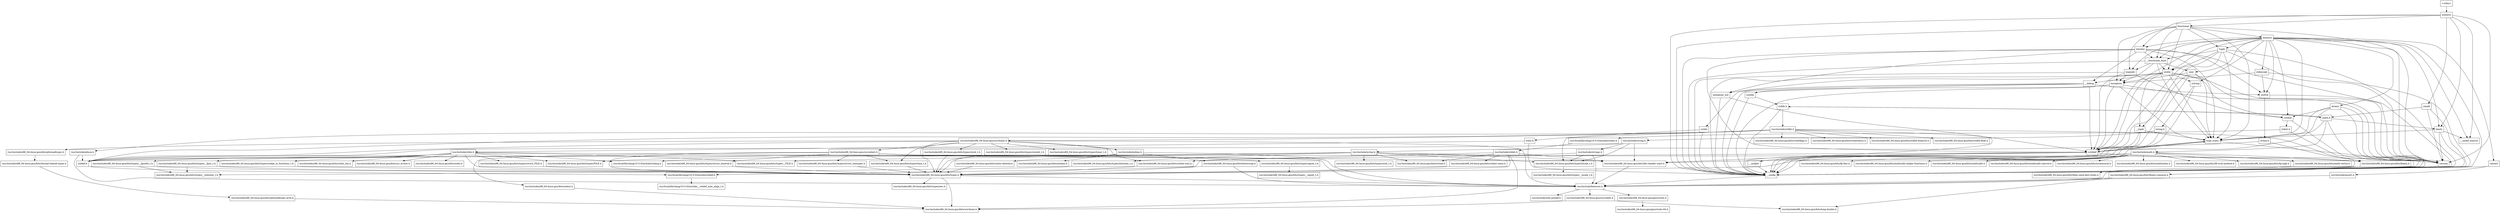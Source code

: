 digraph "dependencies" {
  header_0 [ shape="box", label="\<stdin\>" ];
  header_1 [ shape="box", label="numeric" ];
  header_100 [ shape="box", label="/usr/include/x86_64-linux-gnu/bits/types/cookie_io_functions_t.h" ];
  header_101 [ shape="box", label="/usr/include/x86_64-linux-gnu/bits/stdio_lim.h" ];
  header_102 [ shape="box", label="/usr/include/x86_64-linux-gnu/bits/sys_errlist.h" ];
  header_103 [ shape="box", label="/usr/include/x86_64-linux-gnu/bits/stdio.h" ];
  header_104 [ shape="box", label="functional" ];
  header_105 [ shape="box", label="memory" ];
  header_106 [ shape="box", label="tuple" ];
  header_107 [ shape="box", label="stdexcept" ];
  header_108 [ shape="box", label="cassert" ];
  header_109 [ shape="box", label="/usr/include/assert.h" ];
  header_11 [ shape="box", label="iterator" ];
  header_110 [ shape="box", label="atomic" ];
  header_111 [ shape="box", label="cmath" ];
  header_12 [ shape="box", label="iosfwd" ];
  header_13 [ shape="box", label="wchar.h" ];
  header_14 [ shape="box", label="/usr/include/wchar.h" ];
  header_15 [ shape="box", label="/usr/include/x86_64-linux-gnu/bits/libc-header-start.h" ];
  header_16 [ shape="box", label="/usr/include/x86_64-linux-gnu/bits/floatn.h" ];
  header_17 [ shape="box", label="/usr/include/x86_64-linux-gnu/bits/floatn-common.h" ];
  header_18 [ shape="box", label="stddef.h" ];
  header_19 [ shape="box", label="/usr/local/lib/clang/10.0.0/include/stddef.h" ];
  header_2 [ shape="box", label="__config" ];
  header_20 [ shape="box", label="/usr/local/lib/clang/10.0.0/include/stdarg.h" ];
  header_21 [ shape="box", label="/usr/include/x86_64-linux-gnu/bits/wchar.h" ];
  header_22 [ shape="box", label="/usr/include/x86_64-linux-gnu/bits/types/wint_t.h" ];
  header_23 [ shape="box", label="/usr/include/x86_64-linux-gnu/bits/types/mbstate_t.h" ];
  header_24 [ shape="box", label="/usr/include/x86_64-linux-gnu/bits/types/__mbstate_t.h" ];
  header_25 [ shape="box", label="/usr/include/x86_64-linux-gnu/bits/types/__FILE.h" ];
  header_26 [ shape="box", label="/usr/include/x86_64-linux-gnu/bits/types/FILE.h" ];
  header_27 [ shape="box", label="/usr/include/x86_64-linux-gnu/bits/types/locale_t.h" ];
  header_28 [ shape="box", label="/usr/include/x86_64-linux-gnu/bits/types/__locale_t.h" ];
  header_29 [ shape="box", label="__functional_base" ];
  header_3 [ shape="box", label="/usr/include/features.h" ];
  header_30 [ shape="box", label="type_traits" ];
  header_31 [ shape="box", label="cstddef" ];
  header_32 [ shape="box", label="version" ];
  header_33 [ shape="box", label="/usr/local/lib/clang/10.0.0/include/__stddef_max_align_t.h" ];
  header_34 [ shape="box", label="__nullptr" ];
  header_35 [ shape="box", label="typeinfo" ];
  header_36 [ shape="box", label="exception" ];
  header_37 [ shape="box", label="cstdlib" ];
  header_38 [ shape="box", label="stdlib.h" ];
  header_39 [ shape="box", label="/usr/include/stdlib.h" ];
  header_4 [ shape="box", label="/usr/include/stdc-predef.h" ];
  header_40 [ shape="box", label="/usr/include/x86_64-linux-gnu/bits/waitflags.h" ];
  header_41 [ shape="box", label="/usr/include/x86_64-linux-gnu/bits/waitstatus.h" ];
  header_42 [ shape="box", label="/usr/include/x86_64-linux-gnu/sys/types.h" ];
  header_43 [ shape="box", label="/usr/include/x86_64-linux-gnu/bits/types.h" ];
  header_44 [ shape="box", label="/usr/include/x86_64-linux-gnu/bits/typesizes.h" ];
  header_45 [ shape="box", label="/usr/include/x86_64-linux-gnu/bits/types/clock_t.h" ];
  header_46 [ shape="box", label="/usr/include/x86_64-linux-gnu/bits/types/clockid_t.h" ];
  header_47 [ shape="box", label="/usr/include/x86_64-linux-gnu/bits/types/time_t.h" ];
  header_48 [ shape="box", label="/usr/include/x86_64-linux-gnu/bits/types/timer_t.h" ];
  header_49 [ shape="box", label="/usr/include/x86_64-linux-gnu/bits/stdint-intn.h" ];
  header_5 [ shape="box", label="/usr/include/x86_64-linux-gnu/sys/cdefs.h" ];
  header_50 [ shape="box", label="/usr/include/endian.h" ];
  header_51 [ shape="box", label="/usr/include/x86_64-linux-gnu/bits/endian.h" ];
  header_52 [ shape="box", label="/usr/include/x86_64-linux-gnu/bits/byteswap.h" ];
  header_53 [ shape="box", label="/usr/include/x86_64-linux-gnu/bits/uintn-identity.h" ];
  header_54 [ shape="box", label="/usr/include/x86_64-linux-gnu/sys/select.h" ];
  header_55 [ shape="box", label="/usr/include/x86_64-linux-gnu/bits/select.h" ];
  header_56 [ shape="box", label="/usr/include/x86_64-linux-gnu/bits/types/sigset_t.h" ];
  header_57 [ shape="box", label="/usr/include/x86_64-linux-gnu/bits/types/__sigset_t.h" ];
  header_58 [ shape="box", label="/usr/include/x86_64-linux-gnu/bits/types/struct_timeval.h" ];
  header_59 [ shape="box", label="/usr/include/x86_64-linux-gnu/bits/types/struct_timespec.h" ];
  header_6 [ shape="box", label="/usr/include/x86_64-linux-gnu/bits/wordsize.h" ];
  header_60 [ shape="box", label="/usr/include/x86_64-linux-gnu/bits/pthreadtypes.h" ];
  header_61 [ shape="box", label="/usr/include/x86_64-linux-gnu/bits/thread-shared-types.h" ];
  header_62 [ shape="box", label="/usr/include/x86_64-linux-gnu/bits/pthreadtypes-arch.h" ];
  header_63 [ shape="box", label="/usr/include/alloca.h" ];
  header_64 [ shape="box", label="/usr/include/x86_64-linux-gnu/bits/stdlib-bsearch.h" ];
  header_65 [ shape="box", label="/usr/include/x86_64-linux-gnu/bits/stdlib-float.h" ];
  header_66 [ shape="box", label="math.h" ];
  header_67 [ shape="box", label="/usr/include/math.h" ];
  header_68 [ shape="box", label="/usr/include/x86_64-linux-gnu/bits/math-vector.h" ];
  header_69 [ shape="box", label="/usr/include/x86_64-linux-gnu/bits/libm-simd-decl-stubs.h" ];
  header_7 [ shape="box", label="/usr/include/x86_64-linux-gnu/bits/long-double.h" ];
  header_70 [ shape="box", label="/usr/include/x86_64-linux-gnu/bits/flt-eval-method.h" ];
  header_71 [ shape="box", label="/usr/include/x86_64-linux-gnu/bits/fp-logb.h" ];
  header_72 [ shape="box", label="/usr/include/x86_64-linux-gnu/bits/fp-fast.h" ];
  header_73 [ shape="box", label="/usr/include/x86_64-linux-gnu/bits/mathcalls-helper-functions.h" ];
  header_74 [ shape="box", label="/usr/include/x86_64-linux-gnu/bits/mathcalls.h" ];
  header_75 [ shape="box", label="/usr/include/x86_64-linux-gnu/bits/mathcalls-narrow.h" ];
  header_76 [ shape="box", label="/usr/include/x86_64-linux-gnu/bits/iscanonical.h" ];
  header_77 [ shape="box", label="/usr/include/x86_64-linux-gnu/bits/mathinline.h" ];
  header_78 [ shape="box", label="limits" ];
  header_79 [ shape="box", label="__undef_macros" ];
  header_8 [ shape="box", label="/usr/include/x86_64-linux-gnu/gnu/stubs.h" ];
  header_80 [ shape="box", label="cstdint" ];
  header_81 [ shape="box", label="stdint.h" ];
  header_82 [ shape="box", label="/usr/local/lib/clang/10.0.0/include/stdint.h" ];
  header_83 [ shape="box", label="/usr/include/stdint.h" ];
  header_84 [ shape="box", label="/usr/include/x86_64-linux-gnu/bits/stdint-uintn.h" ];
  header_85 [ shape="box", label="new" ];
  header_86 [ shape="box", label="utility" ];
  header_87 [ shape="box", label="__tuple" ];
  header_88 [ shape="box", label="initializer_list" ];
  header_89 [ shape="box", label="cstring" ];
  header_9 [ shape="box", label="/usr/include/x86_64-linux-gnu/gnu/stubs-64.h" ];
  header_90 [ shape="box", label="string.h" ];
  header_91 [ shape="box", label="/usr/include/string.h" ];
  header_92 [ shape="box", label="/usr/include/strings.h" ];
  header_93 [ shape="box", label="__debug" ];
  header_94 [ shape="box", label="cstdio" ];
  header_95 [ shape="box", label="stdio.h" ];
  header_96 [ shape="box", label="/usr/include/stdio.h" ];
  header_97 [ shape="box", label="/usr/include/x86_64-linux-gnu/bits/types/__fpos_t.h" ];
  header_98 [ shape="box", label="/usr/include/x86_64-linux-gnu/bits/types/__fpos64_t.h" ];
  header_99 [ shape="box", label="/usr/include/x86_64-linux-gnu/bits/types/struct_FILE.h" ];
  header_61 -> header_62;
  header_60 -> header_61;
  header_63 -> header_18;
  header_63 -> header_3;
  header_62 -> header_6;
  header_67 -> header_15;
  header_67 -> header_16;
  header_67 -> header_76;
  header_67 -> header_72;
  header_67 -> header_73;
  header_67 -> header_70;
  header_67 -> header_71;
  header_67 -> header_43;
  header_67 -> header_77;
  header_67 -> header_74;
  header_67 -> header_75;
  header_67 -> header_68;
  header_66 -> header_78;
  header_66 -> header_30;
  header_66 -> header_2;
  header_66 -> header_67;
  header_66 -> header_38;
  header_68 -> header_69;
  header_78 -> header_32;
  header_78 -> header_79;
  header_78 -> header_2;
  header_78 -> header_30;
  header_110 -> header_32;
  header_110 -> header_80;
  header_110 -> header_2;
  header_110 -> header_30;
  header_110 -> header_31;
  header_111 -> header_32;
  header_111 -> header_2;
  header_111 -> header_66;
  header_47 -> header_43;
  header_46 -> header_43;
  header_45 -> header_43;
  header_43 -> header_6;
  header_43 -> header_44;
  header_43 -> header_3;
  header_42 -> header_60;
  header_42 -> header_50;
  header_42 -> header_54;
  header_42 -> header_18;
  header_42 -> header_47;
  header_42 -> header_46;
  header_42 -> header_45;
  header_42 -> header_43;
  header_42 -> header_3;
  header_42 -> header_49;
  header_42 -> header_48;
  header_105 -> header_79;
  header_105 -> header_106;
  header_105 -> header_29;
  header_105 -> header_11;
  header_105 -> header_12;
  header_105 -> header_35;
  header_105 -> header_32;
  header_105 -> header_30;
  header_105 -> header_31;
  header_105 -> header_89;
  header_105 -> header_2;
  header_105 -> header_108;
  header_105 -> header_107;
  header_105 -> header_78;
  header_105 -> header_80;
  header_105 -> header_110;
  header_105 -> header_86;
  header_105 -> header_85;
  header_104 -> header_29;
  header_104 -> header_36;
  header_104 -> header_35;
  header_104 -> header_32;
  header_104 -> header_30;
  header_104 -> header_2;
  header_104 -> header_105;
  header_104 -> header_106;
  header_104 -> header_86;
  header_107 -> header_36;
  header_107 -> header_2;
  header_107 -> header_12;
  header_106 -> header_29;
  header_106 -> header_32;
  header_106 -> header_30;
  header_106 -> header_31;
  header_106 -> header_2;
  header_106 -> header_87;
  header_106 -> header_86;
  header_100 -> header_43;
  header_49 -> header_43;
  header_48 -> header_43;
  header_5 -> header_6;
  header_5 -> header_7;
  header_2 -> header_3;
  header_3 -> header_4;
  header_3 -> header_5;
  header_3 -> header_8;
  header_0 -> header_1;
  header_1 -> header_11;
  header_1 -> header_32;
  header_1 -> header_2;
  header_1 -> header_104;
  header_1 -> header_78;
  header_1 -> header_79;
  header_1 -> header_111;
  header_8 -> header_9;
  header_58 -> header_43;
  header_59 -> header_43;
  header_50 -> header_51;
  header_50 -> header_52;
  header_50 -> header_53;
  header_50 -> header_3;
  header_52 -> header_43;
  header_52 -> header_3;
  header_53 -> header_43;
  header_54 -> header_58;
  header_54 -> header_59;
  header_54 -> header_55;
  header_54 -> header_56;
  header_54 -> header_47;
  header_54 -> header_43;
  header_54 -> header_3;
  header_55 -> header_6;
  header_56 -> header_57;
  header_29 -> header_36;
  header_29 -> header_35;
  header_29 -> header_30;
  header_29 -> header_2;
  header_29 -> header_86;
  header_29 -> header_85;
  header_27 -> header_28;
  header_23 -> header_24;
  header_38 -> header_66;
  header_38 -> header_2;
  header_38 -> header_39;
  header_39 -> header_15;
  header_39 -> header_16;
  header_39 -> header_27;
  header_39 -> header_18;
  header_39 -> header_63;
  header_39 -> header_65;
  header_39 -> header_42;
  header_39 -> header_41;
  header_39 -> header_40;
  header_39 -> header_64;
  header_36 -> header_32;
  header_36 -> header_37;
  header_36 -> header_2;
  header_36 -> header_30;
  header_36 -> header_31;
  header_37 -> header_2;
  header_37 -> header_38;
  header_34 -> header_2;
  header_35 -> header_36;
  header_35 -> header_80;
  header_35 -> header_2;
  header_35 -> header_31;
  header_32 -> header_2;
  header_30 -> header_32;
  header_30 -> header_2;
  header_30 -> header_31;
  header_31 -> header_32;
  header_31 -> header_34;
  header_31 -> header_2;
  header_31 -> header_19;
  header_31 -> header_30;
  header_109 -> header_3;
  header_108 -> header_109;
  header_108 -> header_2;
  header_89 -> header_90;
  header_89 -> header_2;
  header_88 -> header_2;
  header_88 -> header_31;
  header_83 -> header_15;
  header_83 -> header_21;
  header_83 -> header_6;
  header_83 -> header_43;
  header_83 -> header_49;
  header_83 -> header_84;
  header_82 -> header_83;
  header_81 -> header_82;
  header_81 -> header_2;
  header_80 -> header_81;
  header_80 -> header_2;
  header_87 -> header_2;
  header_87 -> header_30;
  header_87 -> header_31;
  header_86 -> header_32;
  header_86 -> header_30;
  header_86 -> header_31;
  header_86 -> header_89;
  header_86 -> header_88;
  header_86 -> header_2;
  header_86 -> header_80;
  header_86 -> header_87;
  header_86 -> header_93;
  header_85 -> header_36;
  header_85 -> header_32;
  header_85 -> header_2;
  header_85 -> header_30;
  header_85 -> header_31;
  header_84 -> header_43;
  header_14 -> header_15;
  header_14 -> header_16;
  header_14 -> header_25;
  header_14 -> header_21;
  header_14 -> header_27;
  header_14 -> header_26;
  header_14 -> header_18;
  header_14 -> header_20;
  header_14 -> header_23;
  header_14 -> header_22;
  header_15 -> header_3;
  header_16 -> header_17;
  header_16 -> header_3;
  header_17 -> header_7;
  header_17 -> header_3;
  header_11 -> header_29;
  header_11 -> header_12;
  header_11 -> header_32;
  header_11 -> header_30;
  header_11 -> header_31;
  header_11 -> header_88;
  header_11 -> header_2;
  header_11 -> header_93;
  header_12 -> header_2;
  header_12 -> header_13;
  header_13 -> header_14;
  header_13 -> header_2;
  header_18 -> header_19;
  header_19 -> header_33;
  header_98 -> header_24;
  header_98 -> header_43;
  header_99 -> header_43;
  header_94 -> header_95;
  header_94 -> header_2;
  header_95 -> header_96;
  header_95 -> header_2;
  header_96 -> header_15;
  header_96 -> header_25;
  header_96 -> header_26;
  header_96 -> header_18;
  header_96 -> header_20;
  header_96 -> header_43;
  header_96 -> header_99;
  header_96 -> header_98;
  header_96 -> header_97;
  header_96 -> header_101;
  header_96 -> header_100;
  header_96 -> header_103;
  header_96 -> header_102;
  header_97 -> header_24;
  header_97 -> header_43;
  header_90 -> header_2;
  header_90 -> header_91;
  header_91 -> header_15;
  header_91 -> header_27;
  header_91 -> header_18;
  header_91 -> header_92;
  header_92 -> header_27;
  header_92 -> header_18;
  header_92 -> header_3;
  header_93 -> header_94;
  header_93 -> header_37;
  header_93 -> header_2;
  header_93 -> header_12;
  header_93 -> header_31;
}